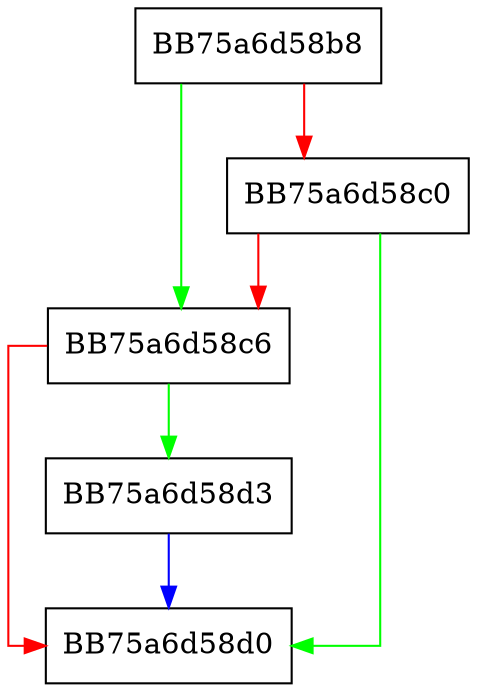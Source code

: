 digraph finished {
  node [shape="box"];
  graph [splines=ortho];
  BB75a6d58b8 -> BB75a6d58c6 [color="green"];
  BB75a6d58b8 -> BB75a6d58c0 [color="red"];
  BB75a6d58c0 -> BB75a6d58d0 [color="green"];
  BB75a6d58c0 -> BB75a6d58c6 [color="red"];
  BB75a6d58c6 -> BB75a6d58d3 [color="green"];
  BB75a6d58c6 -> BB75a6d58d0 [color="red"];
  BB75a6d58d3 -> BB75a6d58d0 [color="blue"];
}
